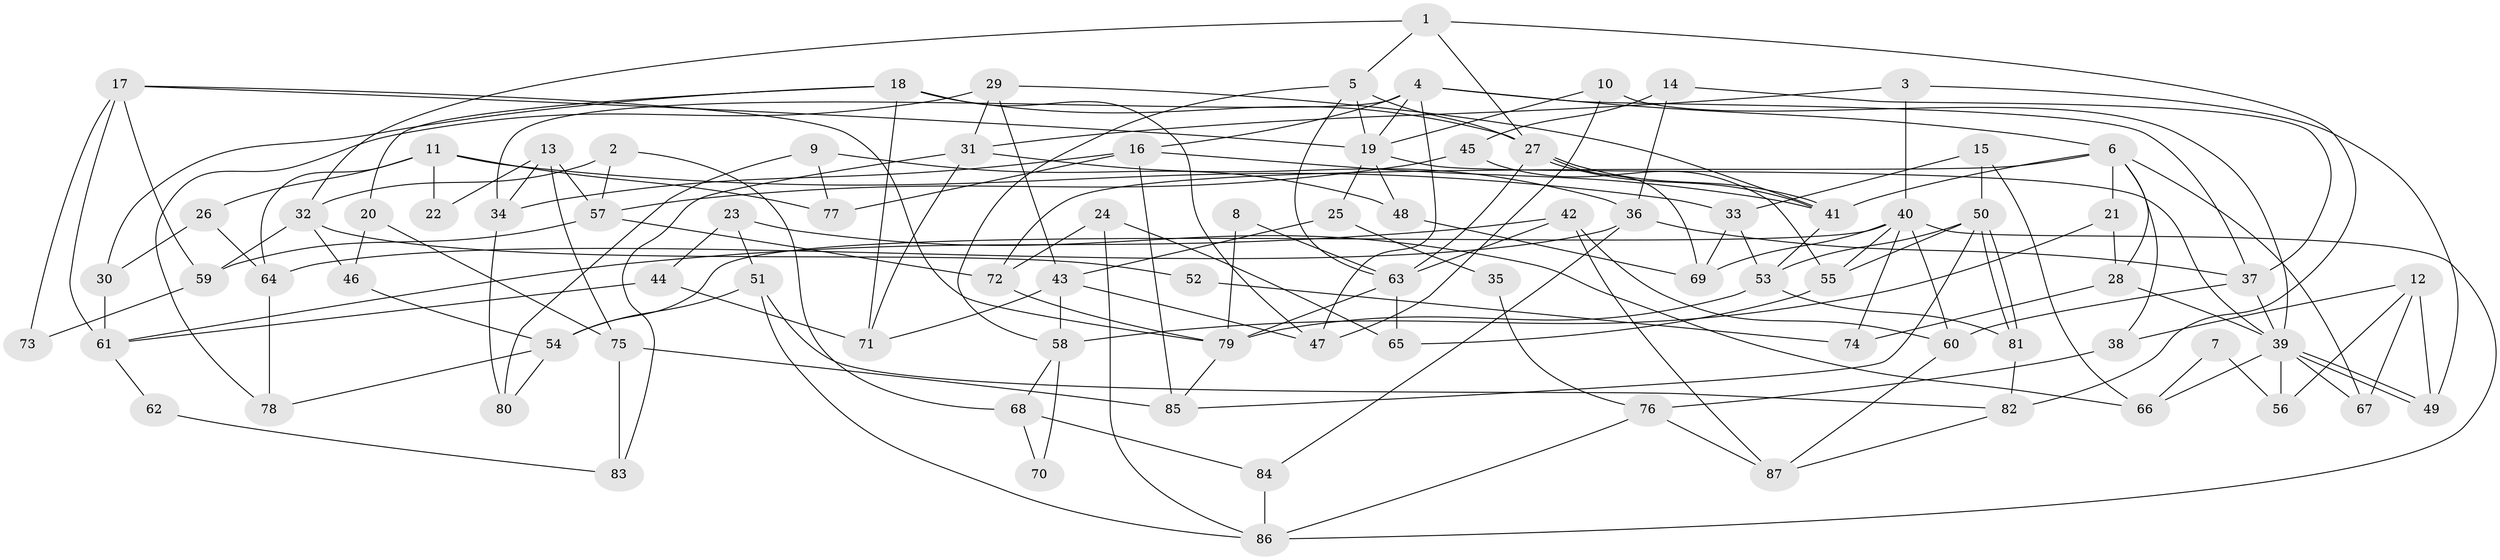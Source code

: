 // Generated by graph-tools (version 1.1) at 2025/11/02/27/25 16:11:23]
// undirected, 87 vertices, 174 edges
graph export_dot {
graph [start="1"]
  node [color=gray90,style=filled];
  1;
  2;
  3;
  4;
  5;
  6;
  7;
  8;
  9;
  10;
  11;
  12;
  13;
  14;
  15;
  16;
  17;
  18;
  19;
  20;
  21;
  22;
  23;
  24;
  25;
  26;
  27;
  28;
  29;
  30;
  31;
  32;
  33;
  34;
  35;
  36;
  37;
  38;
  39;
  40;
  41;
  42;
  43;
  44;
  45;
  46;
  47;
  48;
  49;
  50;
  51;
  52;
  53;
  54;
  55;
  56;
  57;
  58;
  59;
  60;
  61;
  62;
  63;
  64;
  65;
  66;
  67;
  68;
  69;
  70;
  71;
  72;
  73;
  74;
  75;
  76;
  77;
  78;
  79;
  80;
  81;
  82;
  83;
  84;
  85;
  86;
  87;
  1 -- 5;
  1 -- 27;
  1 -- 32;
  1 -- 82;
  2 -- 57;
  2 -- 32;
  2 -- 68;
  3 -- 31;
  3 -- 40;
  3 -- 49;
  4 -- 16;
  4 -- 6;
  4 -- 19;
  4 -- 34;
  4 -- 37;
  4 -- 47;
  5 -- 19;
  5 -- 27;
  5 -- 58;
  5 -- 63;
  6 -- 41;
  6 -- 21;
  6 -- 28;
  6 -- 38;
  6 -- 67;
  6 -- 72;
  7 -- 56;
  7 -- 66;
  8 -- 79;
  8 -- 63;
  9 -- 80;
  9 -- 48;
  9 -- 77;
  10 -- 19;
  10 -- 39;
  10 -- 47;
  11 -- 64;
  11 -- 26;
  11 -- 22;
  11 -- 33;
  11 -- 77;
  12 -- 38;
  12 -- 49;
  12 -- 56;
  12 -- 67;
  13 -- 34;
  13 -- 57;
  13 -- 22;
  13 -- 75;
  14 -- 45;
  14 -- 37;
  14 -- 36;
  15 -- 33;
  15 -- 50;
  15 -- 66;
  16 -- 77;
  16 -- 85;
  16 -- 34;
  16 -- 41;
  17 -- 19;
  17 -- 79;
  17 -- 59;
  17 -- 61;
  17 -- 73;
  18 -- 27;
  18 -- 47;
  18 -- 20;
  18 -- 30;
  18 -- 71;
  19 -- 39;
  19 -- 25;
  19 -- 48;
  20 -- 75;
  20 -- 46;
  21 -- 28;
  21 -- 58;
  23 -- 66;
  23 -- 44;
  23 -- 51;
  24 -- 72;
  24 -- 86;
  24 -- 65;
  25 -- 43;
  25 -- 35;
  26 -- 64;
  26 -- 30;
  27 -- 63;
  27 -- 41;
  27 -- 41;
  27 -- 69;
  28 -- 39;
  28 -- 74;
  29 -- 41;
  29 -- 31;
  29 -- 43;
  29 -- 78;
  30 -- 61;
  31 -- 71;
  31 -- 36;
  31 -- 83;
  32 -- 46;
  32 -- 52;
  32 -- 59;
  33 -- 53;
  33 -- 69;
  34 -- 80;
  35 -- 76;
  36 -- 37;
  36 -- 64;
  36 -- 84;
  37 -- 39;
  37 -- 60;
  38 -- 76;
  39 -- 67;
  39 -- 49;
  39 -- 49;
  39 -- 56;
  39 -- 66;
  40 -- 86;
  40 -- 69;
  40 -- 54;
  40 -- 55;
  40 -- 60;
  40 -- 74;
  41 -- 53;
  42 -- 60;
  42 -- 63;
  42 -- 61;
  42 -- 87;
  43 -- 47;
  43 -- 58;
  43 -- 71;
  44 -- 71;
  44 -- 61;
  45 -- 55;
  45 -- 57;
  46 -- 54;
  48 -- 69;
  50 -- 81;
  50 -- 81;
  50 -- 53;
  50 -- 55;
  50 -- 85;
  51 -- 82;
  51 -- 54;
  51 -- 86;
  52 -- 74;
  53 -- 81;
  53 -- 79;
  54 -- 78;
  54 -- 80;
  55 -- 65;
  57 -- 59;
  57 -- 72;
  58 -- 68;
  58 -- 70;
  59 -- 73;
  60 -- 87;
  61 -- 62;
  62 -- 83;
  63 -- 65;
  63 -- 79;
  64 -- 78;
  68 -- 70;
  68 -- 84;
  72 -- 79;
  75 -- 85;
  75 -- 83;
  76 -- 86;
  76 -- 87;
  79 -- 85;
  81 -- 82;
  82 -- 87;
  84 -- 86;
}
